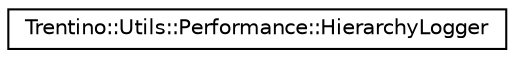 digraph G
{
  edge [fontname="Helvetica",fontsize="10",labelfontname="Helvetica",labelfontsize="10"];
  node [fontname="Helvetica",fontsize="10",shape=record];
  rankdir="LR";
  Node1 [label="Trentino::Utils::Performance::HierarchyLogger",height=0.2,width=0.4,color="black", fillcolor="white", style="filled",URL="$class_trentino_1_1_utils_1_1_performance_1_1_hierarchy_logger.html"];
}
